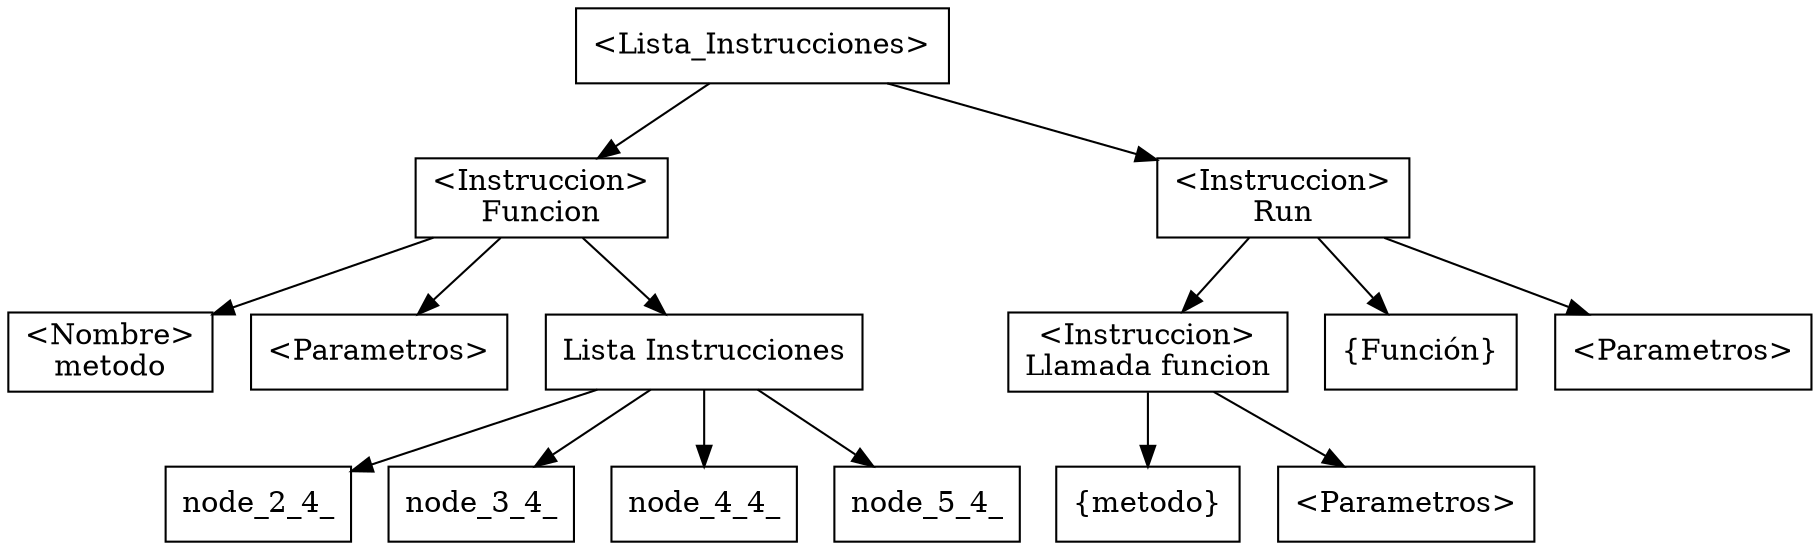 digraph G {
node[shape=box];nodeOriginal[label="<\Lista_Instrucciones\>"];nodeOriginal->node_1_0_;
        node_1_0_ [label="\<Instruccion\>\nFuncion"];
        node_1_0_1[label="\<Nombre\>\nmetodo"];
        node_1_0_2[label="\<Parametros\>"];
        node_1_0_->node_1_0_1;
        node_1_0_->node_1_0_2;
        node_1_0_->node_1_8_;
        
        node_1_8_[label="Lista Instrucciones"];        
        node_1_8_->node_2_4_;node_1_8_->node_3_4_;node_1_8_->node_4_4_;node_1_8_->node_5_4_;nodeOriginal->node_7_0_;
        node_7_4_ [label="\<Instruccion\>\nLlamada funcion"];
        node_7_4_1 [label="{metodo}"];
        node_7_4_2 [label="<\Parametros\>"];
        node_7_4_->node_7_4_2;
        node_7_4_->node_7_4_1;
        
        node_7_0_ [label="\<Instruccion\>\nRun"];
        node_7_0_1 [label="{Función}"];
        node_7_0_2 [label="<\Parametros\>"];
        node_7_0_->node_7_0_2;
        node_7_0_->node_7_0_1;
        node_7_0_->
        node_7_4_ ;
        
        
}